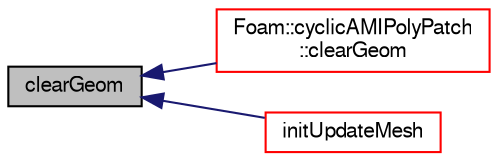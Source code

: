 digraph "clearGeom"
{
  bgcolor="transparent";
  edge [fontname="FreeSans",fontsize="10",labelfontname="FreeSans",labelfontsize="10"];
  node [fontname="FreeSans",fontsize="10",shape=record];
  rankdir="LR";
  Node216 [label="clearGeom",height=0.2,width=0.4,color="black", fillcolor="grey75", style="filled", fontcolor="black"];
  Node216 -> Node217 [dir="back",color="midnightblue",fontsize="10",style="solid",fontname="FreeSans"];
  Node217 [label="Foam::cyclicAMIPolyPatch\l::clearGeom",height=0.2,width=0.4,color="red",URL="$a24946.html#a499a7f858dc495c47b618e168fec6372",tooltip="Clear geometry. "];
  Node216 -> Node219 [dir="back",color="midnightblue",fontsize="10",style="solid",fontname="FreeSans"];
  Node219 [label="initUpdateMesh",height=0.2,width=0.4,color="red",URL="$a27478.html#aa5a0e52206169bee3e3e53f840cbb62a",tooltip="Initialise the update of the patch topology. "];
}

